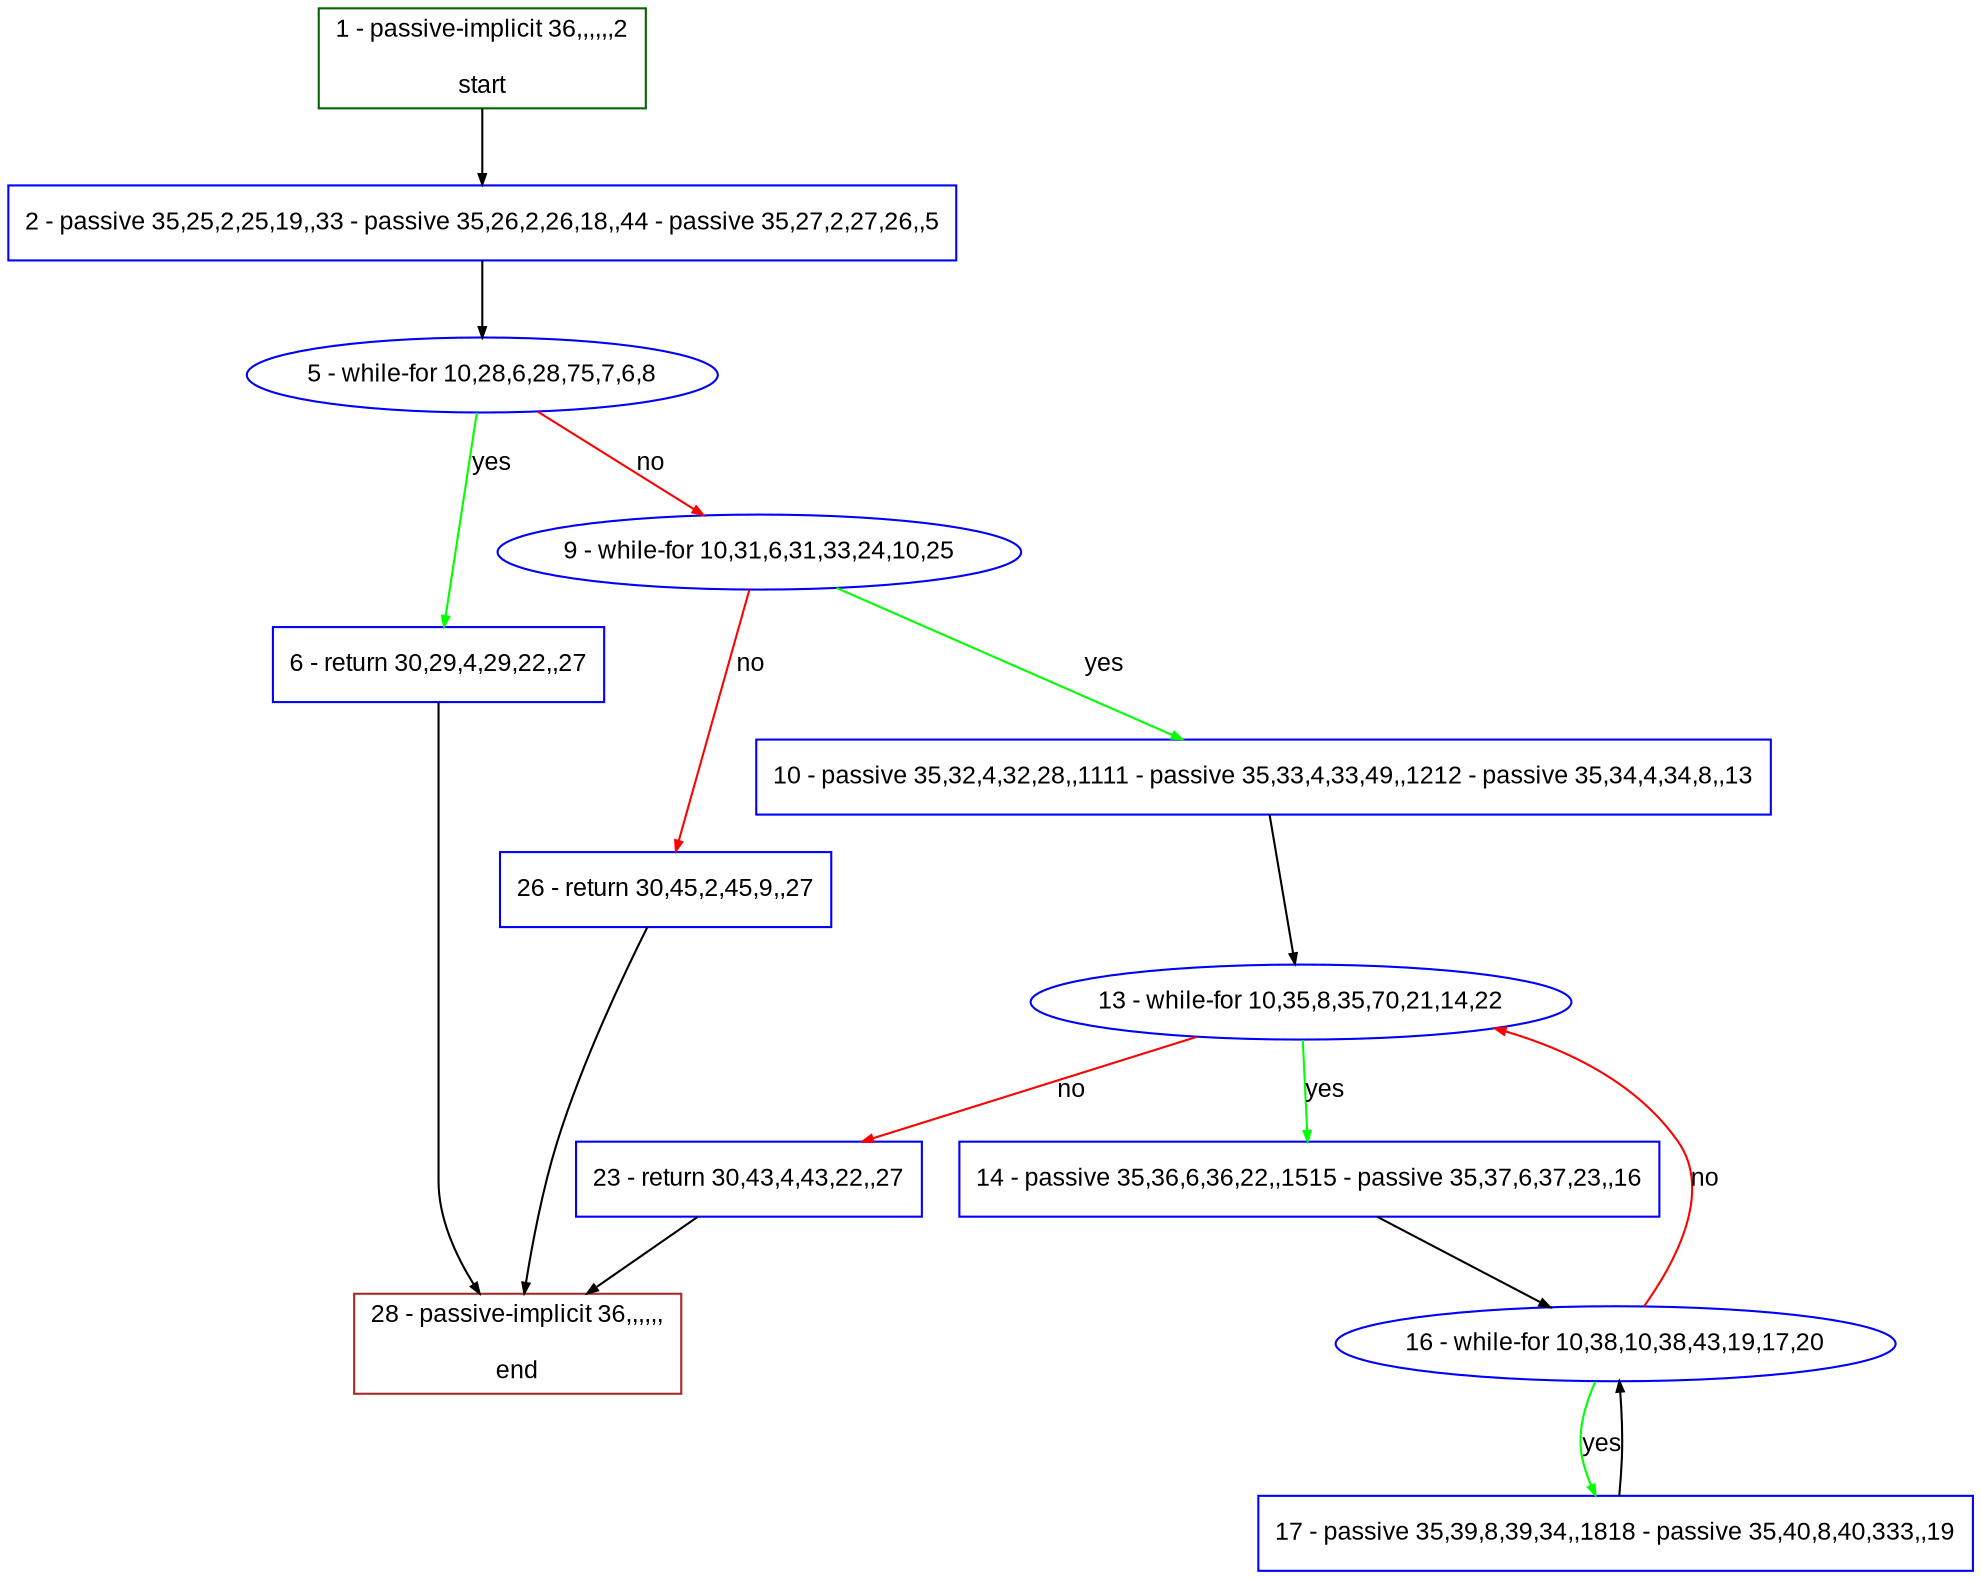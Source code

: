 digraph "" {
  graph [pack="true", label="", fontsize="12", packmode="clust", fontname="Arial", fillcolor="#FFFFCC", bgcolor="white", style="rounded,filled", compound="true"];
  node [node_initialized="no", label="", color="grey", fontsize="12", fillcolor="white", fontname="Arial", style="filled", shape="rectangle", compound="true", fixedsize="false"];
  edge [fontcolor="black", arrowhead="normal", arrowtail="none", arrowsize="0.5", ltail="", label="", color="black", fontsize="12", lhead="", fontname="Arial", dir="forward", compound="true"];
  __N1 [label="2 - passive 35,25,2,25,19,,33 - passive 35,26,2,26,18,,44 - passive 35,27,2,27,26,,5", color="#0000ff", fillcolor="#ffffff", style="filled", shape="box"];
  __N2 [label="1 - passive-implicit 36,,,,,,2\n\nstart", color="#006400", fillcolor="#ffffff", style="filled", shape="box"];
  __N3 [label="5 - while-for 10,28,6,28,75,7,6,8", color="#0000ff", fillcolor="#ffffff", style="filled", shape="oval"];
  __N4 [label="6 - return 30,29,4,29,22,,27", color="#0000ff", fillcolor="#ffffff", style="filled", shape="box"];
  __N5 [label="9 - while-for 10,31,6,31,33,24,10,25", color="#0000ff", fillcolor="#ffffff", style="filled", shape="oval"];
  __N6 [label="28 - passive-implicit 36,,,,,,\n\nend", color="#a52a2a", fillcolor="#ffffff", style="filled", shape="box"];
  __N7 [label="10 - passive 35,32,4,32,28,,1111 - passive 35,33,4,33,49,,1212 - passive 35,34,4,34,8,,13", color="#0000ff", fillcolor="#ffffff", style="filled", shape="box"];
  __N8 [label="26 - return 30,45,2,45,9,,27", color="#0000ff", fillcolor="#ffffff", style="filled", shape="box"];
  __N9 [label="13 - while-for 10,35,8,35,70,21,14,22", color="#0000ff", fillcolor="#ffffff", style="filled", shape="oval"];
  __N10 [label="14 - passive 35,36,6,36,22,,1515 - passive 35,37,6,37,23,,16", color="#0000ff", fillcolor="#ffffff", style="filled", shape="box"];
  __N11 [label="23 - return 30,43,4,43,22,,27", color="#0000ff", fillcolor="#ffffff", style="filled", shape="box"];
  __N12 [label="16 - while-for 10,38,10,38,43,19,17,20", color="#0000ff", fillcolor="#ffffff", style="filled", shape="oval"];
  __N13 [label="17 - passive 35,39,8,39,34,,1818 - passive 35,40,8,40,333,,19", color="#0000ff", fillcolor="#ffffff", style="filled", shape="box"];
  __N2 -> __N1 [arrowhead="normal", arrowtail="none", color="#000000", label="", dir="forward"];
  __N1 -> __N3 [arrowhead="normal", arrowtail="none", color="#000000", label="", dir="forward"];
  __N3 -> __N4 [arrowhead="normal", arrowtail="none", color="#00ff00", label="yes", dir="forward"];
  __N3 -> __N5 [arrowhead="normal", arrowtail="none", color="#ff0000", label="no", dir="forward"];
  __N4 -> __N6 [arrowhead="normal", arrowtail="none", color="#000000", label="", dir="forward"];
  __N5 -> __N7 [arrowhead="normal", arrowtail="none", color="#00ff00", label="yes", dir="forward"];
  __N5 -> __N8 [arrowhead="normal", arrowtail="none", color="#ff0000", label="no", dir="forward"];
  __N7 -> __N9 [arrowhead="normal", arrowtail="none", color="#000000", label="", dir="forward"];
  __N9 -> __N10 [arrowhead="normal", arrowtail="none", color="#00ff00", label="yes", dir="forward"];
  __N9 -> __N11 [arrowhead="normal", arrowtail="none", color="#ff0000", label="no", dir="forward"];
  __N10 -> __N12 [arrowhead="normal", arrowtail="none", color="#000000", label="", dir="forward"];
  __N12 -> __N9 [arrowhead="normal", arrowtail="none", color="#ff0000", label="no", dir="forward"];
  __N12 -> __N13 [arrowhead="normal", arrowtail="none", color="#00ff00", label="yes", dir="forward"];
  __N13 -> __N12 [arrowhead="normal", arrowtail="none", color="#000000", label="", dir="forward"];
  __N11 -> __N6 [arrowhead="normal", arrowtail="none", color="#000000", label="", dir="forward"];
  __N8 -> __N6 [arrowhead="normal", arrowtail="none", color="#000000", label="", dir="forward"];
}
